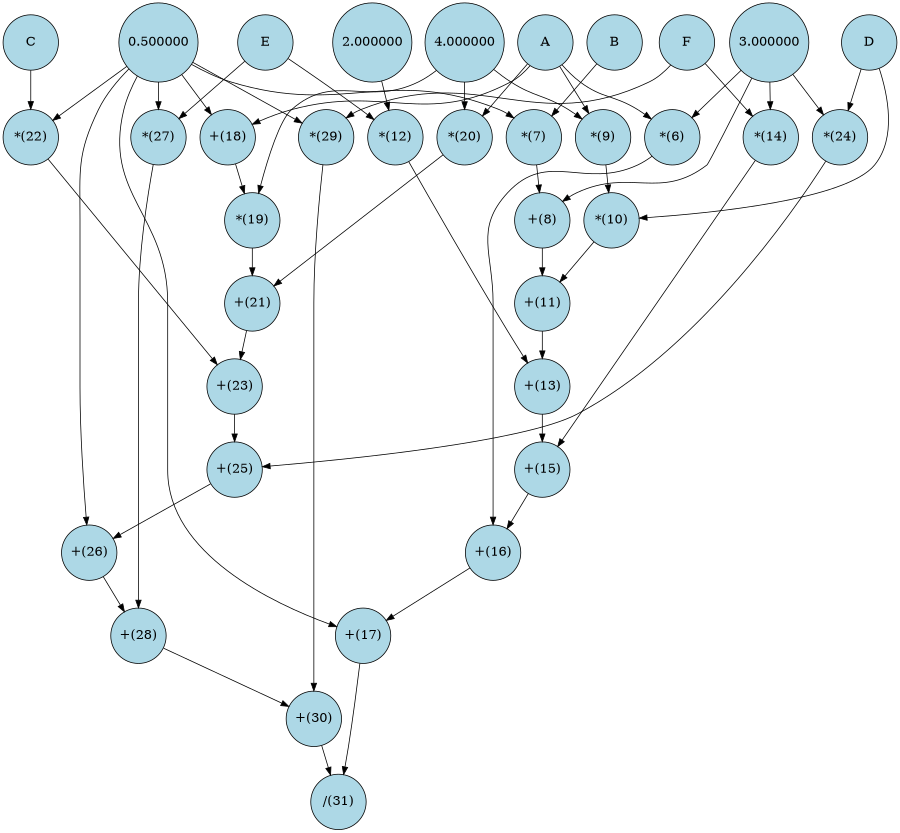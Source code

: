 digraph G {
  size="6,6";
  node [shape=circle style=filled width=1 height=1 fillcolor=lightblue fontsize=17];
  { rank = same; "A"; "3.000000"; "B"; "0.500000"; "3.000000"; "4.000000"; "D"; "E"; "2.000000"; "F"; "3.000000"; "0.500000"; "0.500000"; "4.000000"; "4.000000"; "C"; "0.500000"; "3.000000"; "0.500000"; "0.500000"; "0.500000"; }

  "A" -> "*(6)";
  "A" -> "*(9)";
  "A" -> "+(18)";
  "A" -> "*(20)";
  "3.000000" -> "*(6)";
  "*(6)" -> "+(16)";
  "B" -> "*(7)";
  "0.500000" -> "*(7)";
  "*(7)" -> "+(8)";
  "3.000000" -> "+(8)";
  "+(8)" -> "+(11)";
  "4.000000" -> "*(9)";
  "*(9)" -> "*(10)";
  "D" -> "*(10)";
  "D" -> "*(24)";
  "*(10)" -> "+(11)";
  "+(11)" -> "+(13)";
  "E" -> "*(12)";
  "E" -> "*(27)";
  "2.000000" -> "*(12)";
  "*(12)" -> "+(13)";
  "+(13)" -> "+(15)";
  "F" -> "*(14)";
  "F" -> "*(29)";
  "3.000000" -> "*(14)";
  "*(14)" -> "+(15)";
  "+(15)" -> "+(16)";
  "+(16)" -> "+(17)";
  "0.500000" -> "+(17)";
  "+(17)" -> "/(31)";
  "0.500000" -> "+(18)";
  "+(18)" -> "*(19)";
  "4.000000" -> "*(19)";
  "*(19)" -> "+(21)";
  "4.000000" -> "*(20)";
  "*(20)" -> "+(21)";
  "+(21)" -> "+(23)";
  "C" -> "*(22)";
  "0.500000" -> "*(22)";
  "*(22)" -> "+(23)";
  "+(23)" -> "+(25)";
  "3.000000" -> "*(24)";
  "*(24)" -> "+(25)";
  "+(25)" -> "+(26)";
  "0.500000" -> "+(26)";
  "+(26)" -> "+(28)";
  "0.500000" -> "*(27)";
  "*(27)" -> "+(28)";
  "+(28)" -> "+(30)";
  "0.500000" -> "*(29)";
  "*(29)" -> "+(30)";
  "+(30)" -> "/(31)";
}
